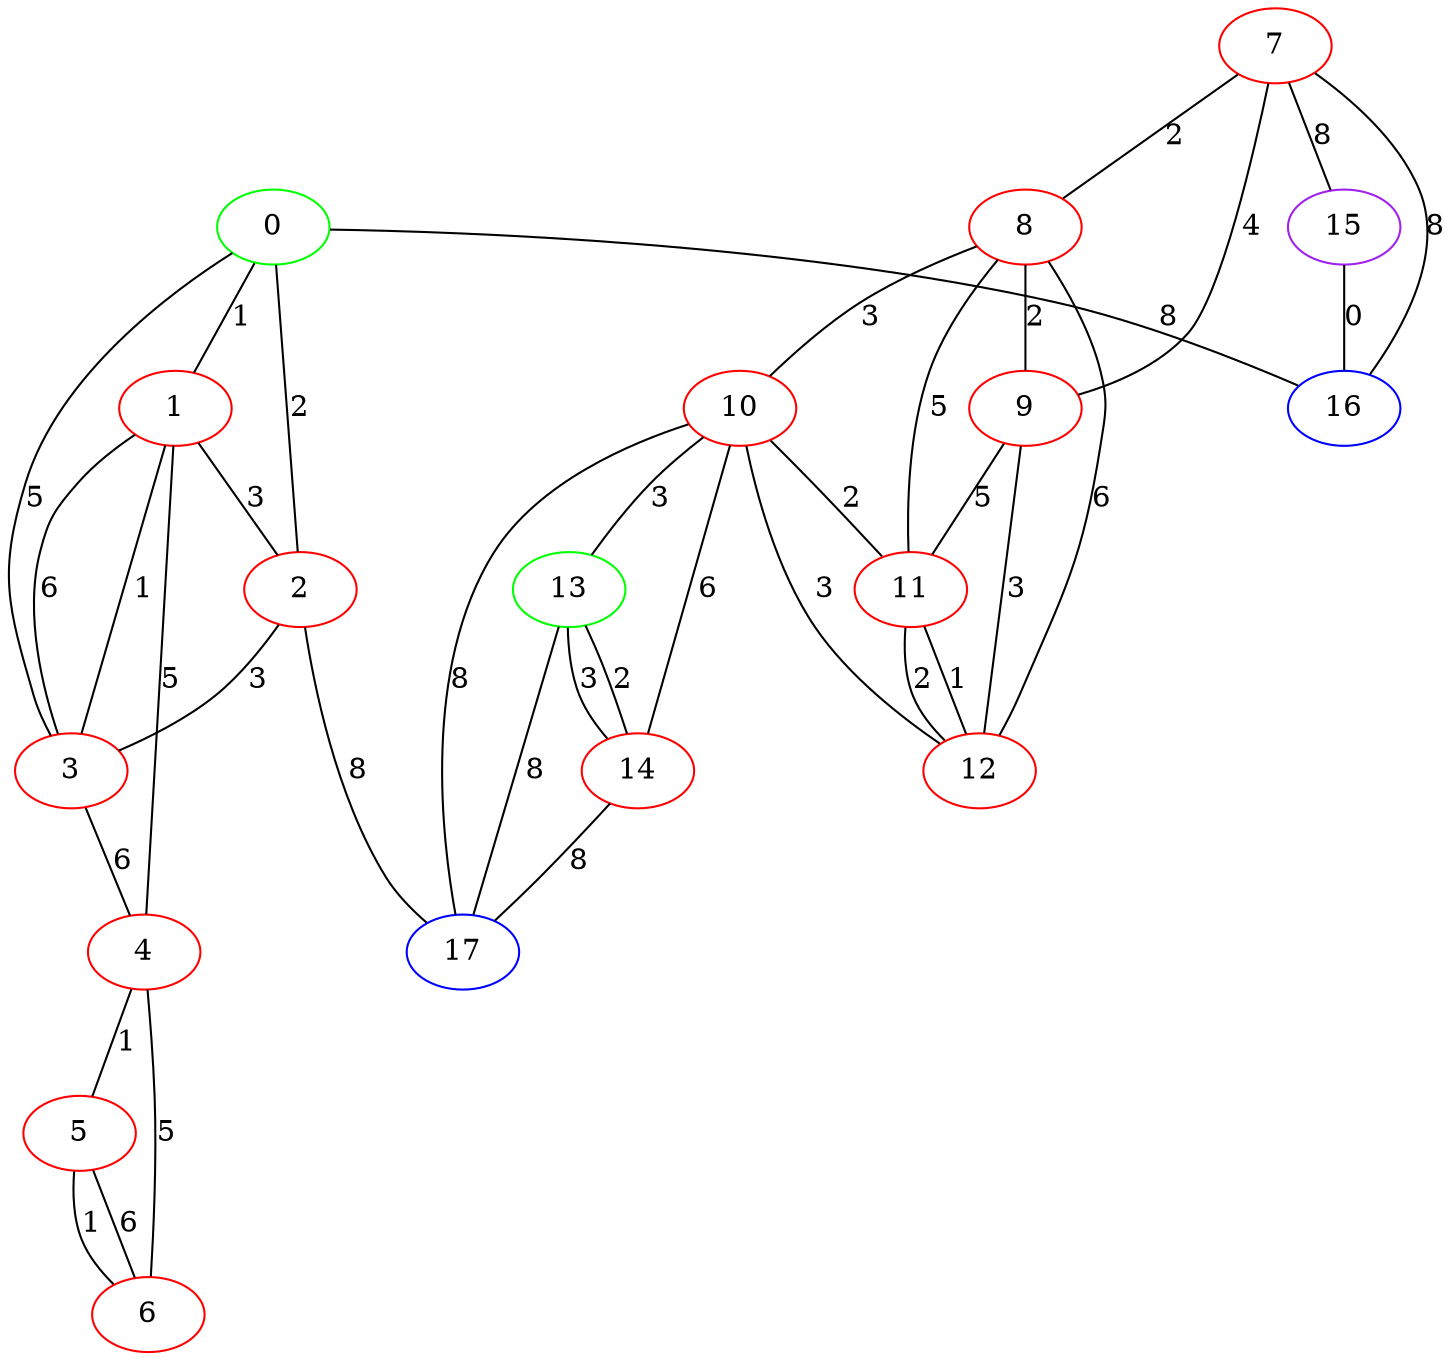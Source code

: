 graph "" {
0 [color=green, weight=2];
1 [color=red, weight=1];
2 [color=red, weight=1];
3 [color=red, weight=1];
4 [color=red, weight=1];
5 [color=red, weight=1];
6 [color=red, weight=1];
7 [color=red, weight=1];
8 [color=red, weight=1];
9 [color=red, weight=1];
10 [color=red, weight=1];
11 [color=red, weight=1];
12 [color=red, weight=1];
13 [color=green, weight=2];
14 [color=red, weight=1];
15 [color=purple, weight=4];
16 [color=blue, weight=3];
17 [color=blue, weight=3];
0 -- 16  [key=0, label=8];
0 -- 1  [key=0, label=1];
0 -- 2  [key=0, label=2];
0 -- 3  [key=0, label=5];
1 -- 2  [key=0, label=3];
1 -- 3  [key=0, label=6];
1 -- 3  [key=1, label=1];
1 -- 4  [key=0, label=5];
2 -- 3  [key=0, label=3];
2 -- 17  [key=0, label=8];
3 -- 4  [key=0, label=6];
4 -- 5  [key=0, label=1];
4 -- 6  [key=0, label=5];
5 -- 6  [key=0, label=1];
5 -- 6  [key=1, label=6];
7 -- 8  [key=0, label=2];
7 -- 9  [key=0, label=4];
7 -- 16  [key=0, label=8];
7 -- 15  [key=0, label=8];
8 -- 9  [key=0, label=2];
8 -- 10  [key=0, label=3];
8 -- 11  [key=0, label=5];
8 -- 12  [key=0, label=6];
9 -- 11  [key=0, label=5];
9 -- 12  [key=0, label=3];
10 -- 11  [key=0, label=2];
10 -- 12  [key=0, label=3];
10 -- 13  [key=0, label=3];
10 -- 14  [key=0, label=6];
10 -- 17  [key=0, label=8];
11 -- 12  [key=0, label=2];
11 -- 12  [key=1, label=1];
13 -- 17  [key=0, label=8];
13 -- 14  [key=0, label=2];
13 -- 14  [key=1, label=3];
14 -- 17  [key=0, label=8];
15 -- 16  [key=0, label=0];
}
